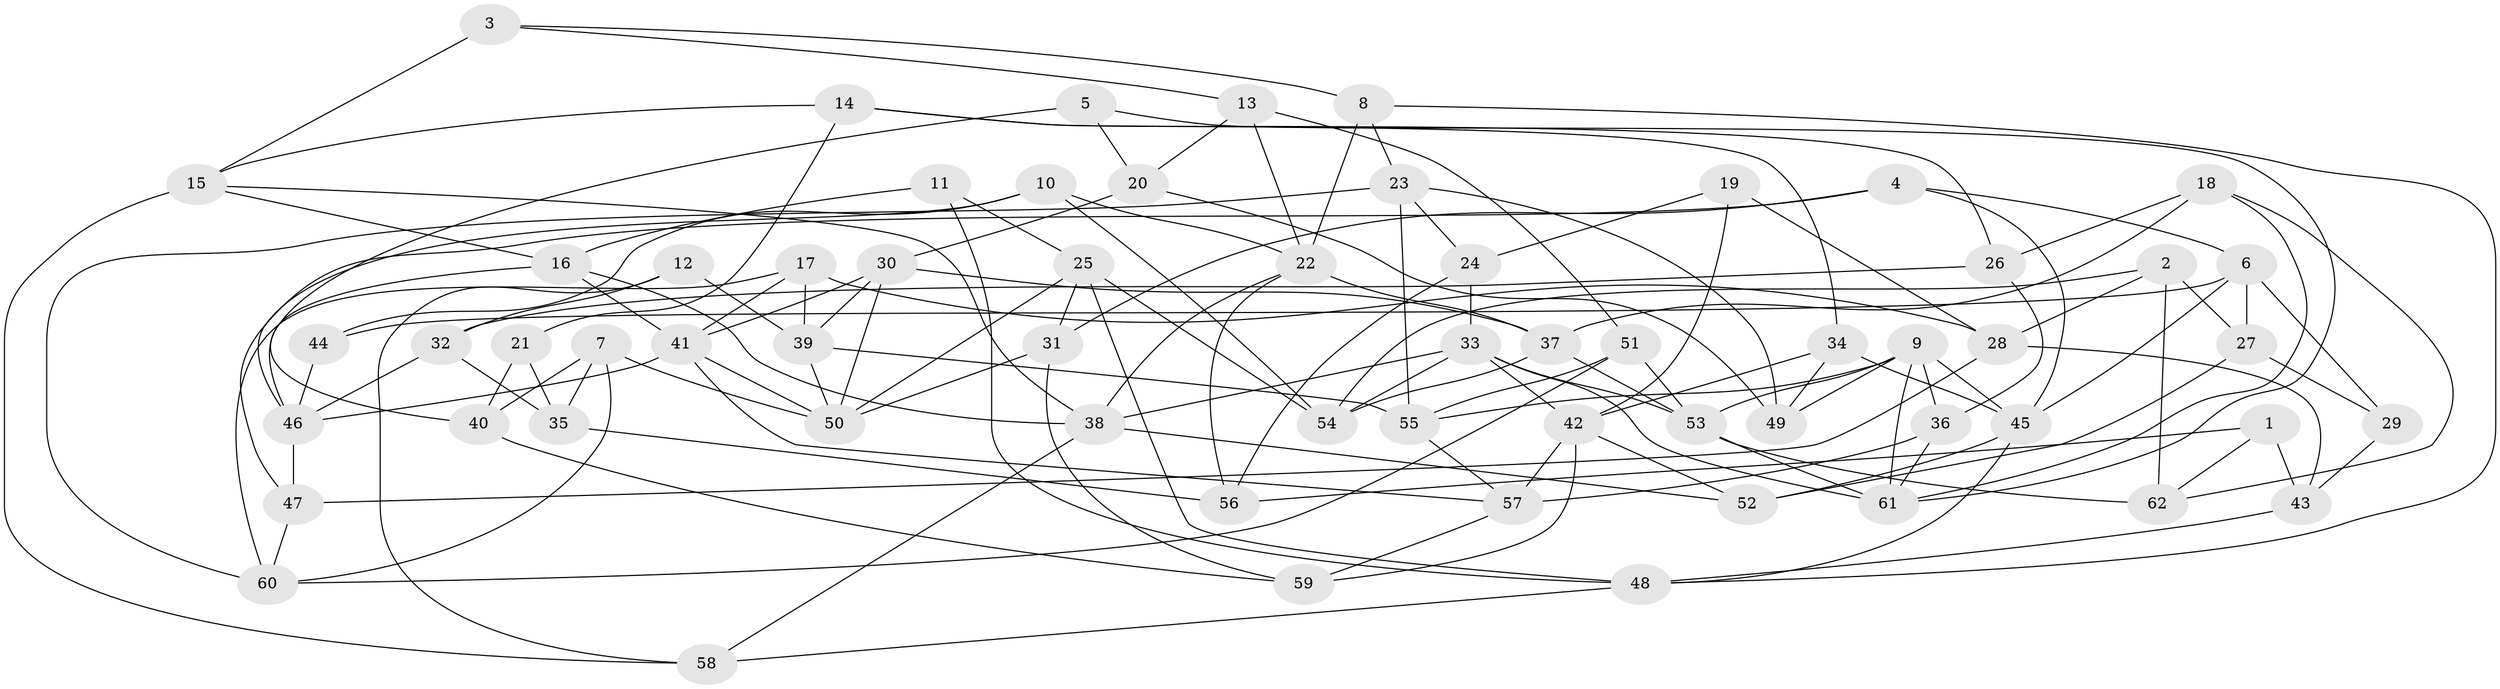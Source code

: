 // original degree distribution, {4: 1.0}
// Generated by graph-tools (version 1.1) at 2025/38/03/04/25 23:38:07]
// undirected, 62 vertices, 138 edges
graph export_dot {
  node [color=gray90,style=filled];
  1;
  2;
  3;
  4;
  5;
  6;
  7;
  8;
  9;
  10;
  11;
  12;
  13;
  14;
  15;
  16;
  17;
  18;
  19;
  20;
  21;
  22;
  23;
  24;
  25;
  26;
  27;
  28;
  29;
  30;
  31;
  32;
  33;
  34;
  35;
  36;
  37;
  38;
  39;
  40;
  41;
  42;
  43;
  44;
  45;
  46;
  47;
  48;
  49;
  50;
  51;
  52;
  53;
  54;
  55;
  56;
  57;
  58;
  59;
  60;
  61;
  62;
  1 -- 43 [weight=2.0];
  1 -- 56 [weight=1.0];
  1 -- 62 [weight=1.0];
  2 -- 27 [weight=1.0];
  2 -- 28 [weight=1.0];
  2 -- 54 [weight=1.0];
  2 -- 62 [weight=1.0];
  3 -- 8 [weight=1.0];
  3 -- 13 [weight=1.0];
  3 -- 15 [weight=2.0];
  4 -- 6 [weight=1.0];
  4 -- 31 [weight=1.0];
  4 -- 45 [weight=1.0];
  4 -- 47 [weight=1.0];
  5 -- 20 [weight=1.0];
  5 -- 40 [weight=2.0];
  5 -- 61 [weight=1.0];
  6 -- 27 [weight=1.0];
  6 -- 29 [weight=1.0];
  6 -- 44 [weight=2.0];
  6 -- 45 [weight=1.0];
  7 -- 35 [weight=1.0];
  7 -- 40 [weight=1.0];
  7 -- 50 [weight=1.0];
  7 -- 60 [weight=1.0];
  8 -- 22 [weight=1.0];
  8 -- 23 [weight=1.0];
  8 -- 48 [weight=1.0];
  9 -- 36 [weight=1.0];
  9 -- 45 [weight=1.0];
  9 -- 49 [weight=1.0];
  9 -- 53 [weight=1.0];
  9 -- 55 [weight=1.0];
  9 -- 61 [weight=1.0];
  10 -- 22 [weight=1.0];
  10 -- 44 [weight=1.0];
  10 -- 46 [weight=1.0];
  10 -- 54 [weight=1.0];
  11 -- 16 [weight=2.0];
  11 -- 25 [weight=1.0];
  11 -- 48 [weight=1.0];
  12 -- 32 [weight=1.0];
  12 -- 39 [weight=2.0];
  12 -- 58 [weight=1.0];
  13 -- 20 [weight=1.0];
  13 -- 22 [weight=1.0];
  13 -- 51 [weight=1.0];
  14 -- 15 [weight=1.0];
  14 -- 21 [weight=1.0];
  14 -- 26 [weight=1.0];
  14 -- 34 [weight=1.0];
  15 -- 16 [weight=1.0];
  15 -- 38 [weight=1.0];
  15 -- 58 [weight=1.0];
  16 -- 38 [weight=1.0];
  16 -- 41 [weight=1.0];
  16 -- 46 [weight=1.0];
  17 -- 28 [weight=1.0];
  17 -- 39 [weight=1.0];
  17 -- 41 [weight=1.0];
  17 -- 60 [weight=1.0];
  18 -- 26 [weight=1.0];
  18 -- 37 [weight=1.0];
  18 -- 61 [weight=1.0];
  18 -- 62 [weight=1.0];
  19 -- 24 [weight=1.0];
  19 -- 28 [weight=2.0];
  19 -- 42 [weight=1.0];
  20 -- 30 [weight=1.0];
  20 -- 49 [weight=1.0];
  21 -- 35 [weight=1.0];
  21 -- 40 [weight=2.0];
  22 -- 37 [weight=1.0];
  22 -- 38 [weight=1.0];
  22 -- 56 [weight=1.0];
  23 -- 24 [weight=1.0];
  23 -- 49 [weight=1.0];
  23 -- 55 [weight=1.0];
  23 -- 60 [weight=2.0];
  24 -- 33 [weight=1.0];
  24 -- 56 [weight=1.0];
  25 -- 31 [weight=1.0];
  25 -- 48 [weight=1.0];
  25 -- 50 [weight=1.0];
  25 -- 54 [weight=2.0];
  26 -- 32 [weight=1.0];
  26 -- 36 [weight=1.0];
  27 -- 29 [weight=1.0];
  27 -- 52 [weight=1.0];
  28 -- 43 [weight=1.0];
  28 -- 47 [weight=1.0];
  29 -- 43 [weight=2.0];
  30 -- 37 [weight=2.0];
  30 -- 39 [weight=1.0];
  30 -- 41 [weight=1.0];
  30 -- 50 [weight=1.0];
  31 -- 50 [weight=1.0];
  31 -- 59 [weight=1.0];
  32 -- 35 [weight=1.0];
  32 -- 46 [weight=1.0];
  33 -- 38 [weight=1.0];
  33 -- 42 [weight=1.0];
  33 -- 53 [weight=1.0];
  33 -- 54 [weight=1.0];
  33 -- 61 [weight=1.0];
  34 -- 42 [weight=1.0];
  34 -- 45 [weight=1.0];
  34 -- 49 [weight=1.0];
  35 -- 56 [weight=1.0];
  36 -- 57 [weight=1.0];
  36 -- 61 [weight=1.0];
  37 -- 53 [weight=1.0];
  37 -- 54 [weight=1.0];
  38 -- 52 [weight=1.0];
  38 -- 58 [weight=1.0];
  39 -- 50 [weight=1.0];
  39 -- 55 [weight=1.0];
  40 -- 59 [weight=1.0];
  41 -- 46 [weight=1.0];
  41 -- 50 [weight=1.0];
  41 -- 57 [weight=1.0];
  42 -- 52 [weight=1.0];
  42 -- 57 [weight=1.0];
  42 -- 59 [weight=1.0];
  43 -- 48 [weight=1.0];
  44 -- 46 [weight=1.0];
  45 -- 48 [weight=1.0];
  45 -- 52 [weight=1.0];
  46 -- 47 [weight=1.0];
  47 -- 60 [weight=1.0];
  48 -- 58 [weight=1.0];
  51 -- 53 [weight=1.0];
  51 -- 55 [weight=1.0];
  51 -- 60 [weight=1.0];
  53 -- 61 [weight=1.0];
  53 -- 62 [weight=1.0];
  55 -- 57 [weight=2.0];
  57 -- 59 [weight=1.0];
}
